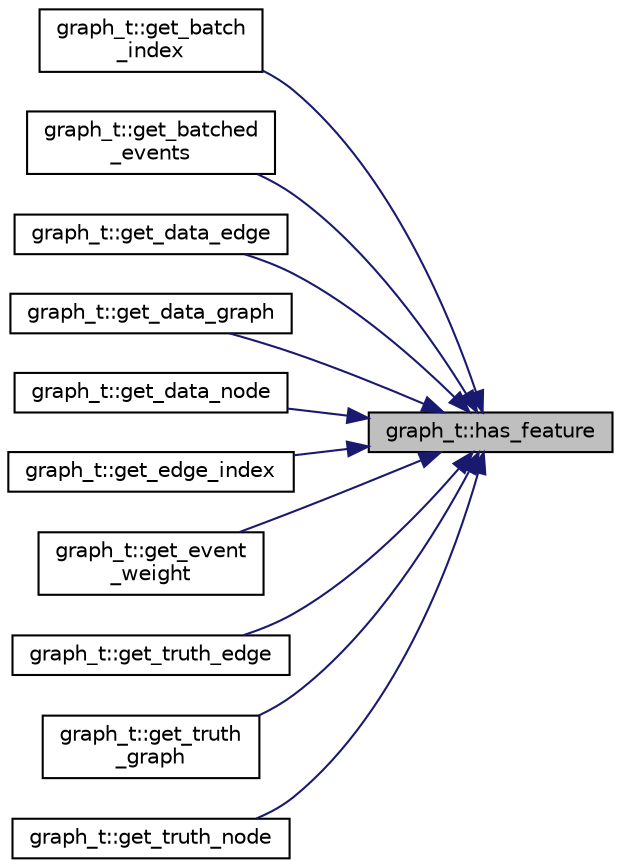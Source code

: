 digraph "graph_t::has_feature"
{
 // INTERACTIVE_SVG=YES
 // LATEX_PDF_SIZE
  edge [fontname="Helvetica",fontsize="10",labelfontname="Helvetica",labelfontsize="10"];
  node [fontname="Helvetica",fontsize="10",shape=record];
  rankdir="RL";
  Node1 [label="graph_t::has_feature",height=0.2,width=0.4,color="black", fillcolor="grey75", style="filled", fontcolor="black",tooltip=" "];
  Node1 -> Node2 [dir="back",color="midnightblue",fontsize="10",style="solid",fontname="Helvetica"];
  Node2 [label="graph_t::get_batch\l_index",height=0.2,width=0.4,color="black", fillcolor="white", style="filled",URL="$structgraph__t.html#a9389e5895ed9031ef4ac52c294b6d5d4",tooltip=" "];
  Node1 -> Node3 [dir="back",color="midnightblue",fontsize="10",style="solid",fontname="Helvetica"];
  Node3 [label="graph_t::get_batched\l_events",height=0.2,width=0.4,color="black", fillcolor="white", style="filled",URL="$structgraph__t.html#ac0e1769115c61075b40290f6749fddbf",tooltip=" "];
  Node1 -> Node4 [dir="back",color="midnightblue",fontsize="10",style="solid",fontname="Helvetica"];
  Node4 [label="graph_t::get_data_edge",height=0.2,width=0.4,color="black", fillcolor="white", style="filled",URL="$structgraph__t.html#a31148f05db7d1dd1fa9fc59e6199b3b3",tooltip=" "];
  Node1 -> Node5 [dir="back",color="midnightblue",fontsize="10",style="solid",fontname="Helvetica"];
  Node5 [label="graph_t::get_data_graph",height=0.2,width=0.4,color="black", fillcolor="white", style="filled",URL="$structgraph__t.html#a44adf511fd42adf859e4252e6e41162d",tooltip=" "];
  Node1 -> Node6 [dir="back",color="midnightblue",fontsize="10",style="solid",fontname="Helvetica"];
  Node6 [label="graph_t::get_data_node",height=0.2,width=0.4,color="black", fillcolor="white", style="filled",URL="$structgraph__t.html#a253af0f407ce0db0bb724bf9af57ed47",tooltip=" "];
  Node1 -> Node7 [dir="back",color="midnightblue",fontsize="10",style="solid",fontname="Helvetica"];
  Node7 [label="graph_t::get_edge_index",height=0.2,width=0.4,color="black", fillcolor="white", style="filled",URL="$structgraph__t.html#a90bfdbe0fbb8ea8ecfec51537c025507",tooltip=" "];
  Node1 -> Node8 [dir="back",color="midnightblue",fontsize="10",style="solid",fontname="Helvetica"];
  Node8 [label="graph_t::get_event\l_weight",height=0.2,width=0.4,color="black", fillcolor="white", style="filled",URL="$structgraph__t.html#aaf94016d9b75968d9224db2ca2797112",tooltip=" "];
  Node1 -> Node9 [dir="back",color="midnightblue",fontsize="10",style="solid",fontname="Helvetica"];
  Node9 [label="graph_t::get_truth_edge",height=0.2,width=0.4,color="black", fillcolor="white", style="filled",URL="$structgraph__t.html#a07d7b1e3dfca59d39e0082d48acd3e03",tooltip=" "];
  Node1 -> Node10 [dir="back",color="midnightblue",fontsize="10",style="solid",fontname="Helvetica"];
  Node10 [label="graph_t::get_truth\l_graph",height=0.2,width=0.4,color="black", fillcolor="white", style="filled",URL="$structgraph__t.html#abda9dfeaacecc673821c4e257757e696",tooltip=" "];
  Node1 -> Node11 [dir="back",color="midnightblue",fontsize="10",style="solid",fontname="Helvetica"];
  Node11 [label="graph_t::get_truth_node",height=0.2,width=0.4,color="black", fillcolor="white", style="filled",URL="$structgraph__t.html#a13f8f063418d86ef02d689a5eb1c4c27",tooltip=" "];
}

